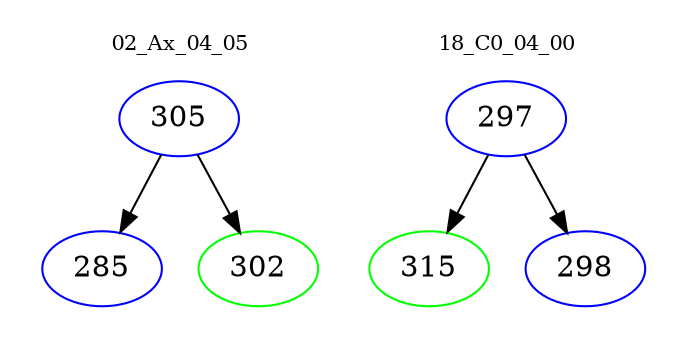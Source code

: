 digraph{
subgraph cluster_0 {
color = white
label = "02_Ax_04_05";
fontsize=10;
T0_305 [label="305", color="blue"]
T0_305 -> T0_285 [color="black"]
T0_285 [label="285", color="blue"]
T0_305 -> T0_302 [color="black"]
T0_302 [label="302", color="green"]
}
subgraph cluster_1 {
color = white
label = "18_C0_04_00";
fontsize=10;
T1_297 [label="297", color="blue"]
T1_297 -> T1_315 [color="black"]
T1_315 [label="315", color="green"]
T1_297 -> T1_298 [color="black"]
T1_298 [label="298", color="blue"]
}
}
